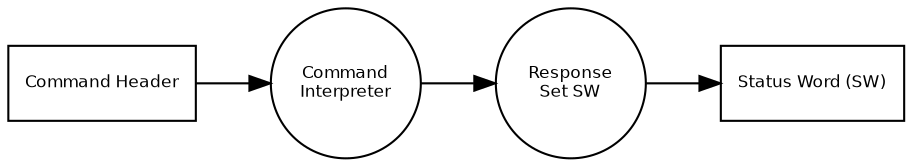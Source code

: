 digraph DFD_CommandInterpreter {
 
rankdir = LR

 node [
         fontname = "Bitstream Vera Sans"
         fontsize = 8
         shape = "record"
     ]

 edge [
         fontname = "Bitstream Vera Sans"
         fontsize = 8
         fontcolor = "Red"
     ]

// all blocks
header [label="Command Header"]
interpreter [label="Command\nInterpreter", shape="circle", fixedsize=true, width=1];
set_sw [label="Response\nSet SW", shape="circle", fixedsize=true, width=1];
sw [label="Status Word (SW)"]

// {
// rank=same;
// select [label="Command Handler\nSelect", shape="circle", fixedsize=true, width=1.2];
// read [label="Command Handler\nRead Binary", shape="circle", fixedsize=true, width=1.2];
// update [label="Command Handler\nUpdate Binary", shape="circle", fixedsize=true, width=1.2];
// create [label="Command Handler\nCreate File", shape="circle", fixedsize=true, width=1.2];
// delete [label="Command Handler\nDelete File", shape="circle", fixedsize=true, width=1.2];
// verify [label="Command Handler\nVerify (PIN)", shape="circle", fixedsize=true, width=1.2];
// get_challenge [label="Command Handler\nGet Challenge", shape="circle", fixedsize=true, width=1.2];
// ext_auth [label="Command Handler\nExternal Auth", shape="circle", fixedsize=true, width=1.2];
// get_response [label="Command Handler\nGet Response", shape="circle", fixedsize=true, width=1.2];
// }

// relations
header -> interpreter
interpreter -> set_sw
set_sw -> sw
// interpreter -> select
// interpreter -> read
// interpreter -> update
// interpreter -> create
// interpreter -> delete
// interpreter -> verify
// interpreter -> get_challenge
// interpreter -> ext_auth
// interpreter -> get_response

}
